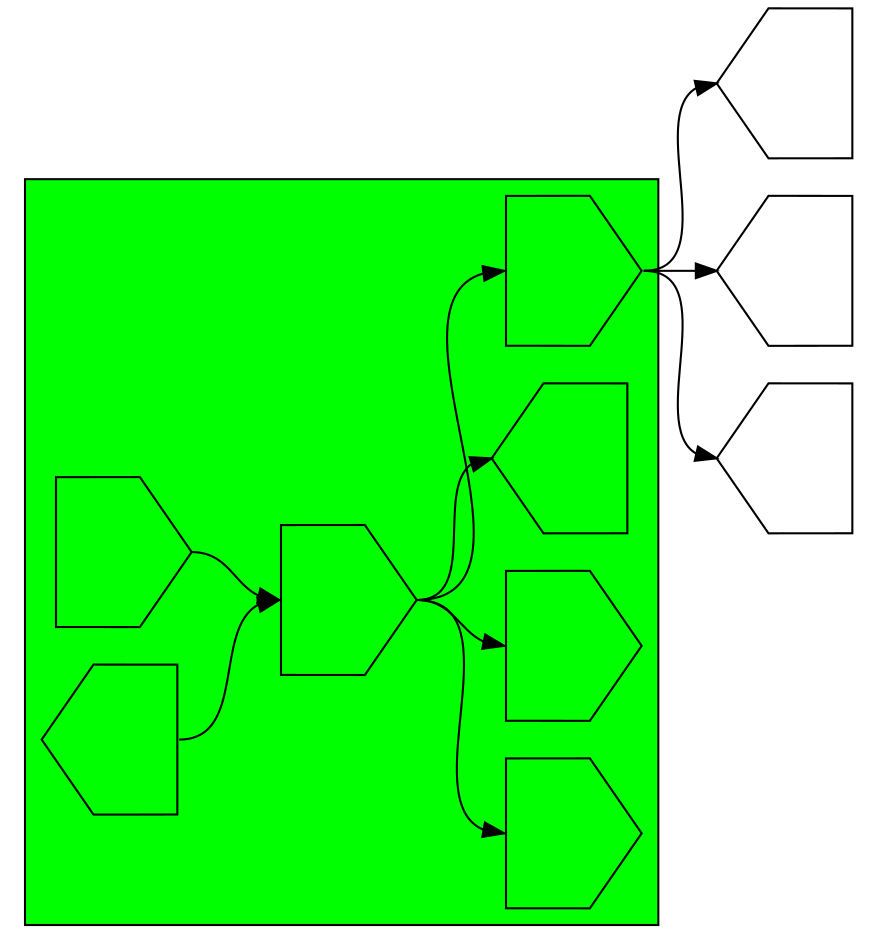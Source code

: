 digraph asm {
	rotate=90;
	edge [headport=n,tailport=s];
subgraph cluster_R13564_20641_21235_4538_6213_19627_20726 {
	13564 [label="",height=1,width=1,shape=invhouse];
	20641 [label="",height=1,width=1,shape=house];
	21235 [label="",height=1,width=1,shape=invhouse];
	4538 [label="",height=1,width=1,shape=invhouse];
	6213 [label="",height=1,width=1,shape=invhouse];
	19627 [label="",height=1,width=1,shape=house];
	20726 [label="",height=1,width=1,shape=invhouse];
	style=filled;
	fillcolor=green;
}
	3538 [label="",height=1,width=1,shape=house];
	11548 [label="",height=1,width=1,shape=house];
	20123 [label="",height=1,width=1,shape=house];
	13564 -> 21235
	21235 -> 4538
	21235 -> 6213
	21235 -> 19627
	21235 -> 20726
	20726 -> 3538
	20726 -> 11548
	20726 -> 20123
	20641 -> 21235
}